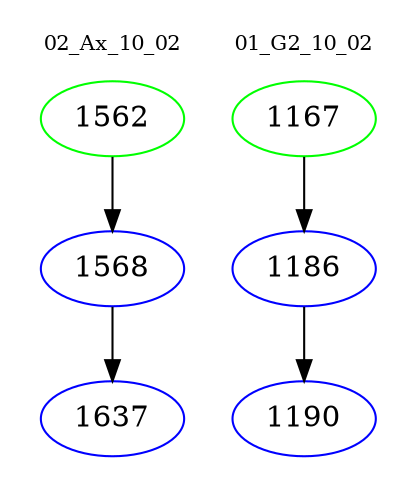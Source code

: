 digraph{
subgraph cluster_0 {
color = white
label = "02_Ax_10_02";
fontsize=10;
T0_1562 [label="1562", color="green"]
T0_1562 -> T0_1568 [color="black"]
T0_1568 [label="1568", color="blue"]
T0_1568 -> T0_1637 [color="black"]
T0_1637 [label="1637", color="blue"]
}
subgraph cluster_1 {
color = white
label = "01_G2_10_02";
fontsize=10;
T1_1167 [label="1167", color="green"]
T1_1167 -> T1_1186 [color="black"]
T1_1186 [label="1186", color="blue"]
T1_1186 -> T1_1190 [color="black"]
T1_1190 [label="1190", color="blue"]
}
}

